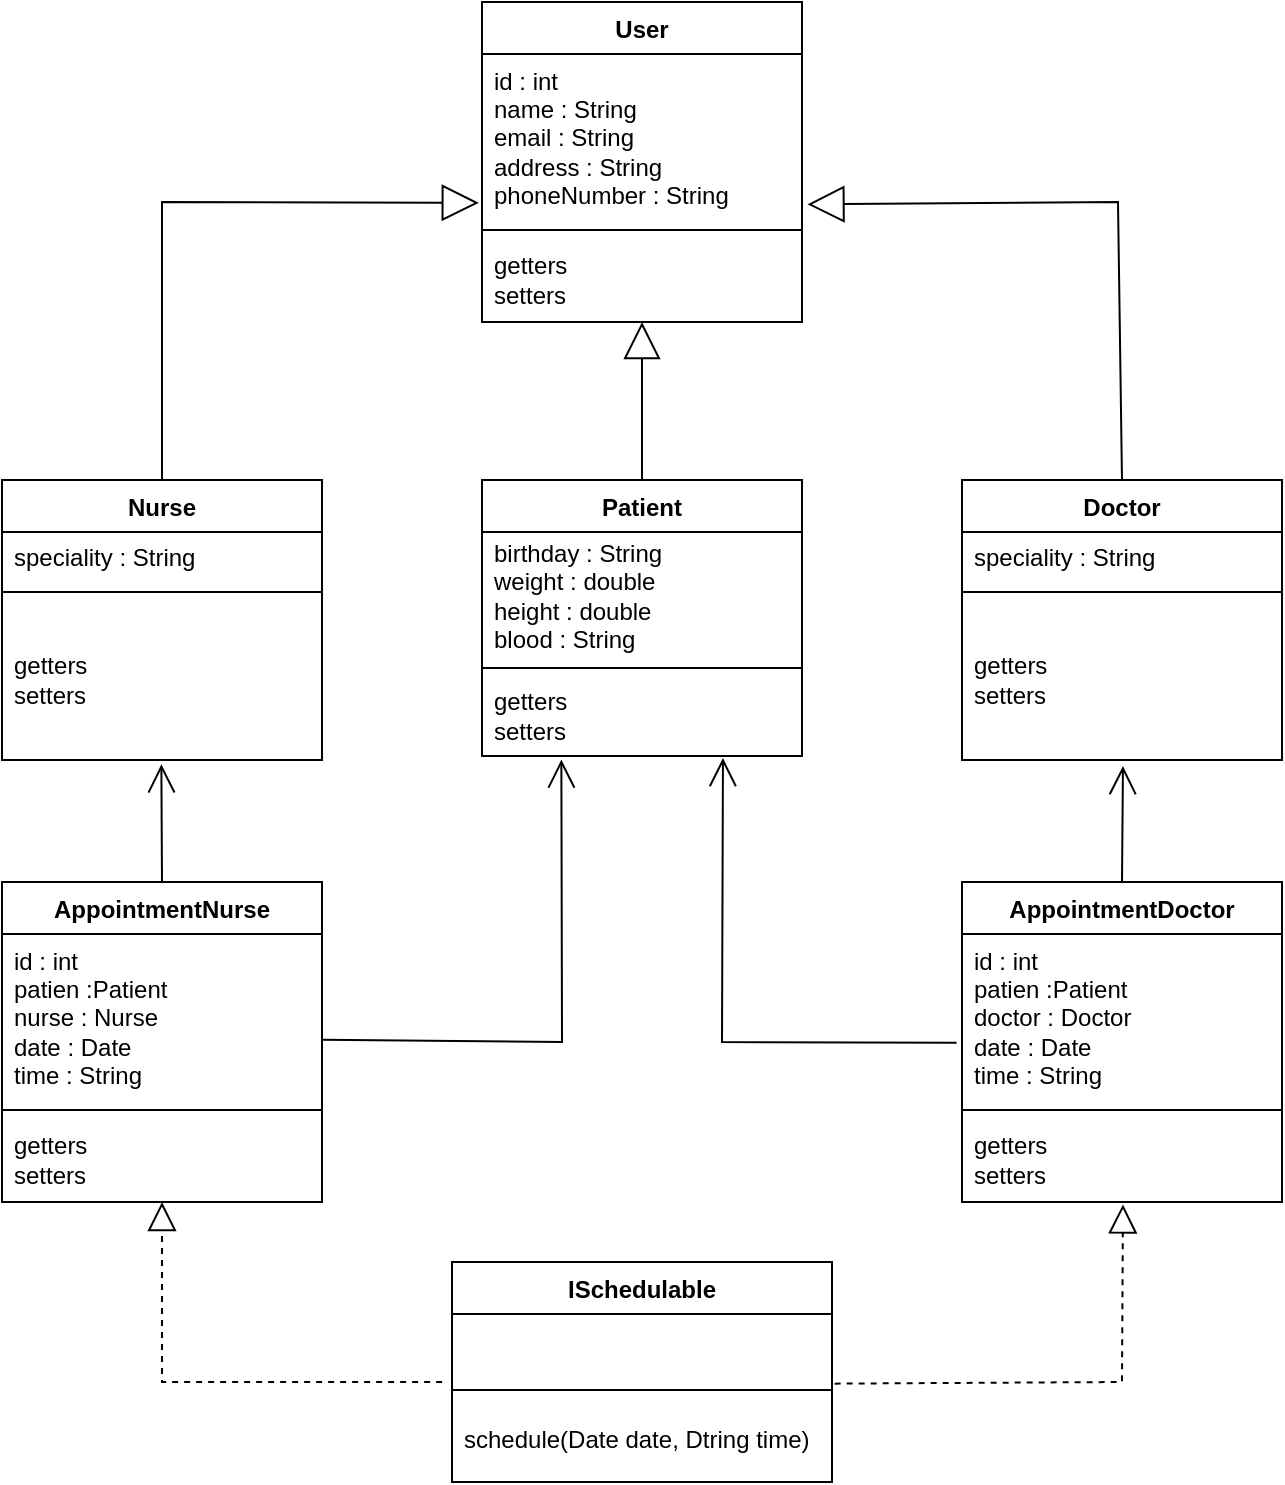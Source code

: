 <mxfile version="26.0.5">
  <diagram name="Página-1" id="PGtGJH1CVC7tqvBcI7XU">
    <mxGraphModel dx="1050" dy="570" grid="1" gridSize="10" guides="1" tooltips="1" connect="1" arrows="1" fold="1" page="1" pageScale="1" pageWidth="827" pageHeight="1169" math="0" shadow="0">
      <root>
        <mxCell id="0" />
        <mxCell id="1" parent="0" />
        <mxCell id="xCOdN1Nm8GtWNYulQ8Ks-2" value="User" style="swimlane;fontStyle=1;align=center;verticalAlign=top;childLayout=stackLayout;horizontal=1;startSize=26;horizontalStack=0;resizeParent=1;resizeParentMax=0;resizeLast=0;collapsible=1;marginBottom=0;whiteSpace=wrap;html=1;" parent="1" vertex="1">
          <mxGeometry x="360" y="40" width="160" height="160" as="geometry">
            <mxRectangle x="450" y="40" width="70" height="30" as="alternateBounds" />
          </mxGeometry>
        </mxCell>
        <mxCell id="xCOdN1Nm8GtWNYulQ8Ks-3" value="id : int&lt;div&gt;name : String&lt;/div&gt;&lt;div&gt;email : String&lt;/div&gt;&lt;div&gt;address : String&lt;/div&gt;&lt;div&gt;phoneNumber : String&lt;/div&gt;" style="text;strokeColor=none;fillColor=none;align=left;verticalAlign=middle;spacingLeft=4;spacingRight=4;overflow=hidden;rotatable=0;points=[[0,0.5],[1,0.5]];portConstraint=eastwest;whiteSpace=wrap;html=1;" parent="xCOdN1Nm8GtWNYulQ8Ks-2" vertex="1">
          <mxGeometry y="26" width="160" height="84" as="geometry" />
        </mxCell>
        <mxCell id="xCOdN1Nm8GtWNYulQ8Ks-4" value="" style="line;strokeWidth=1;fillColor=none;align=left;verticalAlign=middle;spacingTop=-1;spacingLeft=3;spacingRight=3;rotatable=0;labelPosition=right;points=[];portConstraint=eastwest;strokeColor=inherit;" parent="xCOdN1Nm8GtWNYulQ8Ks-2" vertex="1">
          <mxGeometry y="110" width="160" height="8" as="geometry" />
        </mxCell>
        <mxCell id="xCOdN1Nm8GtWNYulQ8Ks-5" value="getters&lt;div&gt;setters&lt;/div&gt;" style="text;strokeColor=none;fillColor=none;align=left;verticalAlign=middle;spacingLeft=4;spacingRight=4;overflow=hidden;rotatable=0;points=[[0,0.5],[1,0.5]];portConstraint=eastwest;whiteSpace=wrap;html=1;" parent="xCOdN1Nm8GtWNYulQ8Ks-2" vertex="1">
          <mxGeometry y="118" width="160" height="42" as="geometry" />
        </mxCell>
        <mxCell id="xCOdN1Nm8GtWNYulQ8Ks-6" value="Doctor" style="swimlane;fontStyle=1;align=center;verticalAlign=top;childLayout=stackLayout;horizontal=1;startSize=26;horizontalStack=0;resizeParent=1;resizeParentMax=0;resizeLast=0;collapsible=1;marginBottom=0;whiteSpace=wrap;html=1;" parent="1" vertex="1">
          <mxGeometry x="600" y="279" width="160" height="140" as="geometry" />
        </mxCell>
        <mxCell id="xCOdN1Nm8GtWNYulQ8Ks-7" value="speciality : String" style="text;strokeColor=none;fillColor=none;align=left;verticalAlign=middle;spacingLeft=4;spacingRight=4;overflow=hidden;rotatable=0;points=[[0,0.5],[1,0.5]];portConstraint=eastwest;whiteSpace=wrap;html=1;" parent="xCOdN1Nm8GtWNYulQ8Ks-6" vertex="1">
          <mxGeometry y="26" width="160" height="26" as="geometry" />
        </mxCell>
        <mxCell id="xCOdN1Nm8GtWNYulQ8Ks-8" value="" style="line;strokeWidth=1;fillColor=none;align=left;verticalAlign=middle;spacingTop=-1;spacingLeft=3;spacingRight=3;rotatable=0;labelPosition=right;points=[];portConstraint=eastwest;strokeColor=inherit;" parent="xCOdN1Nm8GtWNYulQ8Ks-6" vertex="1">
          <mxGeometry y="52" width="160" height="8" as="geometry" />
        </mxCell>
        <mxCell id="xCOdN1Nm8GtWNYulQ8Ks-9" value="getters&lt;div&gt;setters&lt;/div&gt;" style="text;strokeColor=none;fillColor=none;align=left;verticalAlign=middle;spacingLeft=4;spacingRight=4;overflow=hidden;rotatable=0;points=[[0,0.5],[1,0.5]];portConstraint=eastwest;whiteSpace=wrap;html=1;" parent="xCOdN1Nm8GtWNYulQ8Ks-6" vertex="1">
          <mxGeometry y="60" width="160" height="80" as="geometry" />
        </mxCell>
        <mxCell id="xCOdN1Nm8GtWNYulQ8Ks-10" value="Patient" style="swimlane;fontStyle=1;align=center;verticalAlign=top;childLayout=stackLayout;horizontal=1;startSize=26;horizontalStack=0;resizeParent=1;resizeParentMax=0;resizeLast=0;collapsible=1;marginBottom=0;whiteSpace=wrap;html=1;" parent="1" vertex="1">
          <mxGeometry x="360" y="279" width="160" height="138" as="geometry" />
        </mxCell>
        <mxCell id="xCOdN1Nm8GtWNYulQ8Ks-11" value="birthday : String&lt;div&gt;weight : double&lt;/div&gt;&lt;div&gt;height : double&lt;/div&gt;&lt;div&gt;blood : String&lt;/div&gt;" style="text;strokeColor=none;fillColor=none;align=left;verticalAlign=middle;spacingLeft=4;spacingRight=4;overflow=hidden;rotatable=0;points=[[0,0.5],[1,0.5]];portConstraint=eastwest;whiteSpace=wrap;html=1;" parent="xCOdN1Nm8GtWNYulQ8Ks-10" vertex="1">
          <mxGeometry y="26" width="160" height="64" as="geometry" />
        </mxCell>
        <mxCell id="xCOdN1Nm8GtWNYulQ8Ks-12" value="" style="line;strokeWidth=1;fillColor=none;align=left;verticalAlign=middle;spacingTop=-1;spacingLeft=3;spacingRight=3;rotatable=0;labelPosition=right;points=[];portConstraint=eastwest;strokeColor=inherit;" parent="xCOdN1Nm8GtWNYulQ8Ks-10" vertex="1">
          <mxGeometry y="90" width="160" height="8" as="geometry" />
        </mxCell>
        <mxCell id="xCOdN1Nm8GtWNYulQ8Ks-13" value="getters&lt;div&gt;setters&lt;/div&gt;" style="text;strokeColor=none;fillColor=none;align=left;verticalAlign=middle;spacingLeft=4;spacingRight=4;overflow=hidden;rotatable=0;points=[[0,0.5],[1,0.5]];portConstraint=eastwest;whiteSpace=wrap;html=1;" parent="xCOdN1Nm8GtWNYulQ8Ks-10" vertex="1">
          <mxGeometry y="98" width="160" height="40" as="geometry" />
        </mxCell>
        <mxCell id="xCOdN1Nm8GtWNYulQ8Ks-15" value="Nurse" style="swimlane;fontStyle=1;align=center;verticalAlign=top;childLayout=stackLayout;horizontal=1;startSize=26;horizontalStack=0;resizeParent=1;resizeParentMax=0;resizeLast=0;collapsible=1;marginBottom=0;whiteSpace=wrap;html=1;" parent="1" vertex="1">
          <mxGeometry x="120" y="279" width="160" height="140" as="geometry" />
        </mxCell>
        <mxCell id="xCOdN1Nm8GtWNYulQ8Ks-16" value="speciality : String" style="text;strokeColor=none;fillColor=none;align=left;verticalAlign=middle;spacingLeft=4;spacingRight=4;overflow=hidden;rotatable=0;points=[[0,0.5],[1,0.5]];portConstraint=eastwest;whiteSpace=wrap;html=1;" parent="xCOdN1Nm8GtWNYulQ8Ks-15" vertex="1">
          <mxGeometry y="26" width="160" height="26" as="geometry" />
        </mxCell>
        <mxCell id="xCOdN1Nm8GtWNYulQ8Ks-17" value="" style="line;strokeWidth=1;fillColor=none;align=left;verticalAlign=middle;spacingTop=-1;spacingLeft=3;spacingRight=3;rotatable=0;labelPosition=right;points=[];portConstraint=eastwest;strokeColor=inherit;" parent="xCOdN1Nm8GtWNYulQ8Ks-15" vertex="1">
          <mxGeometry y="52" width="160" height="8" as="geometry" />
        </mxCell>
        <mxCell id="xCOdN1Nm8GtWNYulQ8Ks-18" value="getters&lt;div&gt;setters&lt;/div&gt;" style="text;strokeColor=none;fillColor=none;align=left;verticalAlign=middle;spacingLeft=4;spacingRight=4;overflow=hidden;rotatable=0;points=[[0,0.5],[1,0.5]];portConstraint=eastwest;whiteSpace=wrap;html=1;" parent="xCOdN1Nm8GtWNYulQ8Ks-15" vertex="1">
          <mxGeometry y="60" width="160" height="80" as="geometry" />
        </mxCell>
        <mxCell id="xCOdN1Nm8GtWNYulQ8Ks-28" value="" style="endArrow=block;endSize=16;endFill=0;html=1;rounded=0;exitX=0.5;exitY=0;exitDx=0;exitDy=0;entryX=-0.01;entryY=0.886;entryDx=0;entryDy=0;entryPerimeter=0;" parent="1" source="xCOdN1Nm8GtWNYulQ8Ks-15" target="xCOdN1Nm8GtWNYulQ8Ks-3" edge="1">
          <mxGeometry width="160" relative="1" as="geometry">
            <mxPoint x="200" y="150" as="sourcePoint" />
            <mxPoint x="360" y="150" as="targetPoint" />
            <Array as="points">
              <mxPoint x="200" y="140" />
            </Array>
          </mxGeometry>
        </mxCell>
        <mxCell id="xCOdN1Nm8GtWNYulQ8Ks-29" value="AppointmentDoctor" style="swimlane;fontStyle=1;align=center;verticalAlign=top;childLayout=stackLayout;horizontal=1;startSize=26;horizontalStack=0;resizeParent=1;resizeParentMax=0;resizeLast=0;collapsible=1;marginBottom=0;whiteSpace=wrap;html=1;" parent="1" vertex="1">
          <mxGeometry x="600" y="480" width="160" height="160" as="geometry" />
        </mxCell>
        <mxCell id="xCOdN1Nm8GtWNYulQ8Ks-30" value="id : int&lt;div&gt;patien :Patient&lt;/div&gt;&lt;div&gt;doctor : Doctor&lt;/div&gt;&lt;div&gt;date : Date&lt;/div&gt;&lt;div&gt;time : String&lt;/div&gt;" style="text;strokeColor=none;fillColor=none;align=left;verticalAlign=middle;spacingLeft=4;spacingRight=4;overflow=hidden;rotatable=0;points=[[0,0.5],[1,0.5]];portConstraint=eastwest;whiteSpace=wrap;html=1;" parent="xCOdN1Nm8GtWNYulQ8Ks-29" vertex="1">
          <mxGeometry y="26" width="160" height="84" as="geometry" />
        </mxCell>
        <mxCell id="xCOdN1Nm8GtWNYulQ8Ks-31" value="" style="line;strokeWidth=1;fillColor=none;align=left;verticalAlign=middle;spacingTop=-1;spacingLeft=3;spacingRight=3;rotatable=0;labelPosition=right;points=[];portConstraint=eastwest;strokeColor=inherit;" parent="xCOdN1Nm8GtWNYulQ8Ks-29" vertex="1">
          <mxGeometry y="110" width="160" height="8" as="geometry" />
        </mxCell>
        <mxCell id="xCOdN1Nm8GtWNYulQ8Ks-32" value="getters&lt;div&gt;setters&lt;/div&gt;" style="text;strokeColor=none;fillColor=none;align=left;verticalAlign=middle;spacingLeft=4;spacingRight=4;overflow=hidden;rotatable=0;points=[[0,0.5],[1,0.5]];portConstraint=eastwest;whiteSpace=wrap;html=1;" parent="xCOdN1Nm8GtWNYulQ8Ks-29" vertex="1">
          <mxGeometry y="118" width="160" height="42" as="geometry" />
        </mxCell>
        <mxCell id="xCOdN1Nm8GtWNYulQ8Ks-33" value="AppointmentNurse" style="swimlane;fontStyle=1;align=center;verticalAlign=top;childLayout=stackLayout;horizontal=1;startSize=26;horizontalStack=0;resizeParent=1;resizeParentMax=0;resizeLast=0;collapsible=1;marginBottom=0;whiteSpace=wrap;html=1;" parent="1" vertex="1">
          <mxGeometry x="120" y="480" width="160" height="160" as="geometry" />
        </mxCell>
        <mxCell id="xCOdN1Nm8GtWNYulQ8Ks-34" value="id : int&lt;div&gt;patien :Patient&lt;/div&gt;&lt;div&gt;nurse : Nurse&lt;/div&gt;&lt;div&gt;date : Date&lt;/div&gt;&lt;div&gt;time : String&lt;/div&gt;" style="text;strokeColor=none;fillColor=none;align=left;verticalAlign=middle;spacingLeft=4;spacingRight=4;overflow=hidden;rotatable=0;points=[[0,0.5],[1,0.5]];portConstraint=eastwest;whiteSpace=wrap;html=1;" parent="xCOdN1Nm8GtWNYulQ8Ks-33" vertex="1">
          <mxGeometry y="26" width="160" height="84" as="geometry" />
        </mxCell>
        <mxCell id="xCOdN1Nm8GtWNYulQ8Ks-35" value="" style="line;strokeWidth=1;fillColor=none;align=left;verticalAlign=middle;spacingTop=-1;spacingLeft=3;spacingRight=3;rotatable=0;labelPosition=right;points=[];portConstraint=eastwest;strokeColor=inherit;" parent="xCOdN1Nm8GtWNYulQ8Ks-33" vertex="1">
          <mxGeometry y="110" width="160" height="8" as="geometry" />
        </mxCell>
        <mxCell id="xCOdN1Nm8GtWNYulQ8Ks-36" value="getters&lt;div&gt;setters&lt;/div&gt;" style="text;strokeColor=none;fillColor=none;align=left;verticalAlign=middle;spacingLeft=4;spacingRight=4;overflow=hidden;rotatable=0;points=[[0,0.5],[1,0.5]];portConstraint=eastwest;whiteSpace=wrap;html=1;" parent="xCOdN1Nm8GtWNYulQ8Ks-33" vertex="1">
          <mxGeometry y="118" width="160" height="42" as="geometry" />
        </mxCell>
        <mxCell id="sqgGTGYW_Cw359d9UuNb-6" value="ISchedulable" style="swimlane;fontStyle=1;align=center;verticalAlign=top;childLayout=stackLayout;horizontal=1;startSize=26;horizontalStack=0;resizeParent=1;resizeParentMax=0;resizeLast=0;collapsible=1;marginBottom=0;whiteSpace=wrap;html=1;" vertex="1" parent="1">
          <mxGeometry x="345" y="670" width="190" height="110" as="geometry" />
        </mxCell>
        <mxCell id="sqgGTGYW_Cw359d9UuNb-7" value="&amp;nbsp;" style="text;strokeColor=none;fillColor=none;align=left;verticalAlign=middle;spacingLeft=4;spacingRight=4;overflow=hidden;rotatable=0;points=[[0,0.5],[1,0.5]];portConstraint=eastwest;whiteSpace=wrap;html=1;" vertex="1" parent="sqgGTGYW_Cw359d9UuNb-6">
          <mxGeometry y="26" width="190" height="34" as="geometry" />
        </mxCell>
        <mxCell id="sqgGTGYW_Cw359d9UuNb-8" value="" style="line;strokeWidth=1;fillColor=none;align=left;verticalAlign=middle;spacingTop=-1;spacingLeft=3;spacingRight=3;rotatable=0;labelPosition=right;points=[];portConstraint=eastwest;strokeColor=inherit;" vertex="1" parent="sqgGTGYW_Cw359d9UuNb-6">
          <mxGeometry y="60" width="190" height="8" as="geometry" />
        </mxCell>
        <mxCell id="sqgGTGYW_Cw359d9UuNb-9" value="schedule(Date date, Dtring time)" style="text;strokeColor=none;fillColor=none;align=left;verticalAlign=middle;spacingLeft=4;spacingRight=4;overflow=hidden;rotatable=0;points=[[0,0.5],[1,0.5]];portConstraint=eastwest;whiteSpace=wrap;html=1;" vertex="1" parent="sqgGTGYW_Cw359d9UuNb-6">
          <mxGeometry y="68" width="190" height="42" as="geometry" />
        </mxCell>
        <mxCell id="sqgGTGYW_Cw359d9UuNb-10" value="" style="endArrow=block;endSize=16;endFill=0;html=1;rounded=0;exitX=0.5;exitY=0;exitDx=0;exitDy=0;entryX=0.5;entryY=1;entryDx=0;entryDy=0;entryPerimeter=0;" edge="1" parent="1" source="xCOdN1Nm8GtWNYulQ8Ks-10" target="xCOdN1Nm8GtWNYulQ8Ks-5">
          <mxGeometry width="160" relative="1" as="geometry">
            <mxPoint x="590" y="200" as="sourcePoint" />
            <mxPoint x="510" y="220" as="targetPoint" />
          </mxGeometry>
        </mxCell>
        <mxCell id="sqgGTGYW_Cw359d9UuNb-11" value="" style="endArrow=block;endSize=16;endFill=0;html=1;rounded=0;exitX=0.5;exitY=0;exitDx=0;exitDy=0;entryX=1.017;entryY=0.895;entryDx=0;entryDy=0;entryPerimeter=0;" edge="1" parent="1" source="xCOdN1Nm8GtWNYulQ8Ks-6" target="xCOdN1Nm8GtWNYulQ8Ks-3">
          <mxGeometry width="160" relative="1" as="geometry">
            <mxPoint x="710" y="190" as="sourcePoint" />
            <mxPoint x="580" y="190" as="targetPoint" />
            <Array as="points">
              <mxPoint x="678" y="140" />
            </Array>
          </mxGeometry>
        </mxCell>
        <mxCell id="sqgGTGYW_Cw359d9UuNb-14" value="" style="endArrow=open;endFill=1;endSize=12;html=1;rounded=0;exitX=0.5;exitY=0;exitDx=0;exitDy=0;entryX=0.498;entryY=1.027;entryDx=0;entryDy=0;entryPerimeter=0;" edge="1" parent="1" source="xCOdN1Nm8GtWNYulQ8Ks-33" target="xCOdN1Nm8GtWNYulQ8Ks-18">
          <mxGeometry width="160" relative="1" as="geometry">
            <mxPoint x="220" y="450" as="sourcePoint" />
            <mxPoint x="380" y="450" as="targetPoint" />
          </mxGeometry>
        </mxCell>
        <mxCell id="sqgGTGYW_Cw359d9UuNb-15" value="" style="endArrow=open;endFill=1;endSize=12;html=1;rounded=0;exitX=0.5;exitY=0;exitDx=0;exitDy=0;entryX=0.503;entryY=1.038;entryDx=0;entryDy=0;entryPerimeter=0;" edge="1" parent="1" source="xCOdN1Nm8GtWNYulQ8Ks-29" target="xCOdN1Nm8GtWNYulQ8Ks-9">
          <mxGeometry width="160" relative="1" as="geometry">
            <mxPoint x="710" y="450" as="sourcePoint" />
            <mxPoint x="870" y="450" as="targetPoint" />
          </mxGeometry>
        </mxCell>
        <mxCell id="sqgGTGYW_Cw359d9UuNb-16" value="" style="endArrow=open;endFill=1;endSize=12;html=1;rounded=0;exitX=1.003;exitY=0.629;exitDx=0;exitDy=0;exitPerimeter=0;entryX=0.248;entryY=1.045;entryDx=0;entryDy=0;entryPerimeter=0;" edge="1" parent="1" source="xCOdN1Nm8GtWNYulQ8Ks-34" target="xCOdN1Nm8GtWNYulQ8Ks-13">
          <mxGeometry width="160" relative="1" as="geometry">
            <mxPoint x="340" y="540" as="sourcePoint" />
            <mxPoint x="430" y="430" as="targetPoint" />
            <Array as="points">
              <mxPoint x="400" y="560" />
            </Array>
          </mxGeometry>
        </mxCell>
        <mxCell id="sqgGTGYW_Cw359d9UuNb-17" value="" style="endArrow=open;endFill=1;endSize=12;html=1;rounded=0;exitX=-0.017;exitY=0.648;exitDx=0;exitDy=0;exitPerimeter=0;entryX=0.753;entryY=1.025;entryDx=0;entryDy=0;entryPerimeter=0;" edge="1" parent="1" source="xCOdN1Nm8GtWNYulQ8Ks-30" target="xCOdN1Nm8GtWNYulQ8Ks-13">
          <mxGeometry width="160" relative="1" as="geometry">
            <mxPoint x="480" y="520" as="sourcePoint" />
            <mxPoint x="530" y="450" as="targetPoint" />
            <Array as="points">
              <mxPoint x="480" y="560" />
            </Array>
          </mxGeometry>
        </mxCell>
        <mxCell id="sqgGTGYW_Cw359d9UuNb-18" value="" style="endArrow=block;dashed=1;endFill=0;endSize=12;html=1;rounded=0;exitX=-0.026;exitY=1;exitDx=0;exitDy=0;exitPerimeter=0;entryX=0.5;entryY=1;entryDx=0;entryDy=0;entryPerimeter=0;" edge="1" parent="1" source="sqgGTGYW_Cw359d9UuNb-7" target="xCOdN1Nm8GtWNYulQ8Ks-36">
          <mxGeometry width="160" relative="1" as="geometry">
            <mxPoint x="160" y="740" as="sourcePoint" />
            <mxPoint x="240" y="660" as="targetPoint" />
            <Array as="points">
              <mxPoint x="200" y="730" />
            </Array>
          </mxGeometry>
        </mxCell>
        <mxCell id="sqgGTGYW_Cw359d9UuNb-19" value="" style="endArrow=block;dashed=1;endFill=0;endSize=12;html=1;rounded=0;exitX=1.007;exitY=1.024;exitDx=0;exitDy=0;exitPerimeter=0;entryX=0.503;entryY=1.029;entryDx=0;entryDy=0;entryPerimeter=0;" edge="1" parent="1" source="sqgGTGYW_Cw359d9UuNb-7" target="xCOdN1Nm8GtWNYulQ8Ks-32">
          <mxGeometry width="160" relative="1" as="geometry">
            <mxPoint x="550" y="730" as="sourcePoint" />
            <mxPoint x="740" y="700" as="targetPoint" />
            <Array as="points">
              <mxPoint x="680" y="730" />
            </Array>
          </mxGeometry>
        </mxCell>
      </root>
    </mxGraphModel>
  </diagram>
</mxfile>

